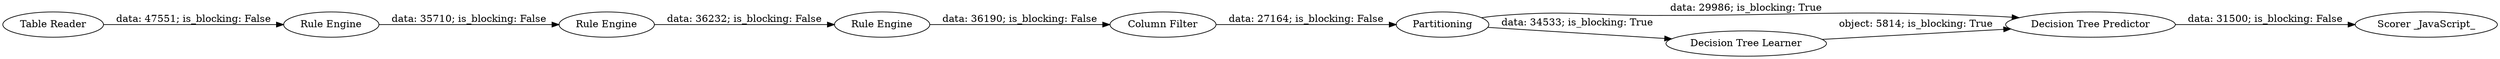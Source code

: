 digraph {
	"1105917027073730002_29" [label=Partitioning]
	"-326021680009114467_30" [label="Rule Engine"]
	"-326021680009114467_35" [label="Rule Engine"]
	"1105917027073730002_34" [label="Scorer _JavaScript_"]
	"-326021680009114467_36" [label="Rule Engine"]
	"1105917027073730002_33" [label="Decision Tree Predictor"]
	"-326021680009114467_2" [label="Table Reader"]
	"-326021680009114467_31" [label="Column Filter"]
	"1105917027073730002_32" [label="Decision Tree Learner"]
	"1105917027073730002_29" -> "1105917027073730002_33" [label="data: 29986; is_blocking: True"]
	"-326021680009114467_35" -> "-326021680009114467_36" [label="data: 36232; is_blocking: False"]
	"1105917027073730002_29" -> "1105917027073730002_32" [label="data: 34533; is_blocking: True"]
	"1105917027073730002_32" -> "1105917027073730002_33" [label="object: 5814; is_blocking: True"]
	"-326021680009114467_31" -> "1105917027073730002_29" [label="data: 27164; is_blocking: False"]
	"-326021680009114467_2" -> "-326021680009114467_30" [label="data: 47551; is_blocking: False"]
	"-326021680009114467_30" -> "-326021680009114467_35" [label="data: 35710; is_blocking: False"]
	"1105917027073730002_33" -> "1105917027073730002_34" [label="data: 31500; is_blocking: False"]
	"-326021680009114467_36" -> "-326021680009114467_31" [label="data: 36190; is_blocking: False"]
	rankdir=LR
}

